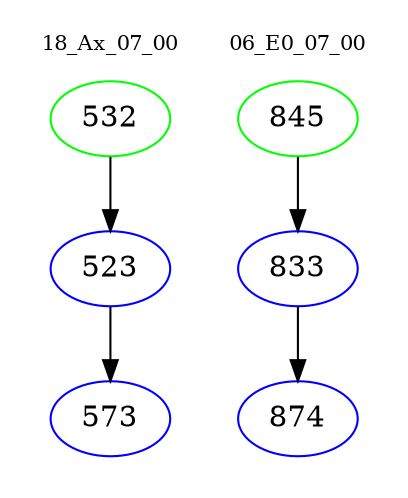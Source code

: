 digraph{
subgraph cluster_0 {
color = white
label = "18_Ax_07_00";
fontsize=10;
T0_532 [label="532", color="green"]
T0_532 -> T0_523 [color="black"]
T0_523 [label="523", color="blue"]
T0_523 -> T0_573 [color="black"]
T0_573 [label="573", color="blue"]
}
subgraph cluster_1 {
color = white
label = "06_E0_07_00";
fontsize=10;
T1_845 [label="845", color="green"]
T1_845 -> T1_833 [color="black"]
T1_833 [label="833", color="blue"]
T1_833 -> T1_874 [color="black"]
T1_874 [label="874", color="blue"]
}
}
